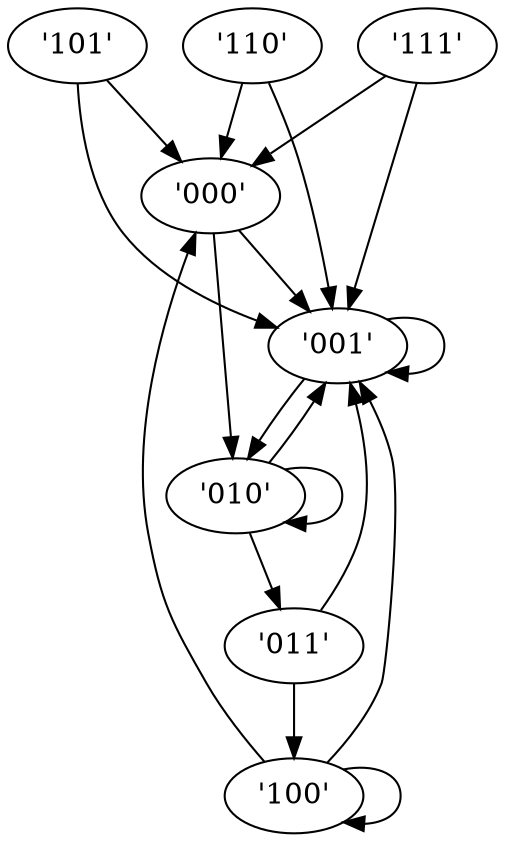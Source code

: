 digraph G {
   "'000'" -> "'001'"
   "'001'" -> "'001'"
   "'010'" -> "'001'"
   "'011'" -> "'001'"
   "'100'" -> "'001'"
   "'101'" -> "'001'"
   "'110'" -> "'001'"
   "'111'" -> "'001'"
   "'000'" -> "'010'"
   "'001'" -> "'010'"
   "'010'" -> "'010'"
   "'010'" -> "'011'"
   "'011'" -> "'100'"
   "'100'" -> "'100'"
   "'100'" -> "'000'"
   "'101'" -> "'000'"
   "'110'" -> "'000'"
   "'111'" -> "'000'"
}
